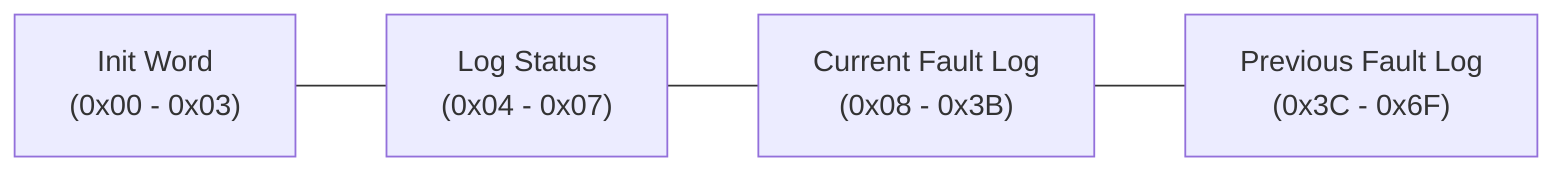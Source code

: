 graph LR
    A["Init Word<br/>(0x00 - 0x03)"]:::sec1
    B["Log Status<br/>(0x04 - 0x07)"]:::sec2
    C["Current Fault Log<br/>(0x08 - 0x3B)"]:::sec3
    D["Previous Fault Log<br/>(0x3C - 0x6F)"]:::sec4

    A --- B --- C --- D